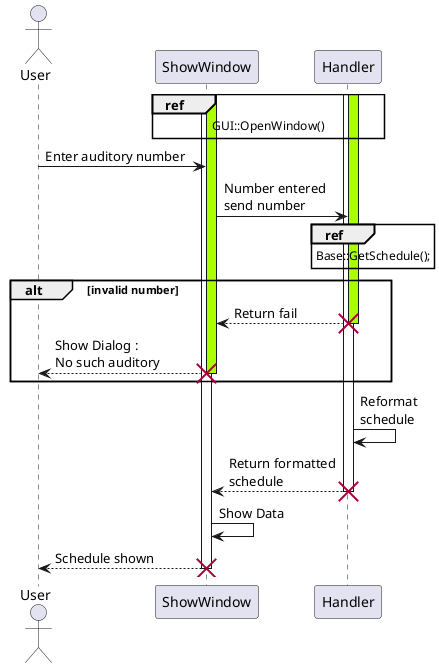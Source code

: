 @startuml
actor User

ref over ShowWindow, Handler: GUI::OpenWindow()
activate ShowWindow
activate ShowWindow #aaff00

activate Handler
activate Handler #aaff00


User -> ShowWindow : Enter auditory number

ShowWindow -> Handler : Number entered\nsend number
ref over Handler : Base::GetSchedule();
alt invalid number
Handler --> ShowWindow : Return fail
destroy Handler
ShowWindow --> User : Show Dialog :\nNo such auditory
destroy ShowWindow
end
Handler -> Handler : Reformat\nschedule
Handler --> ShowWindow : Return formatted\nschedule
destroy Handler
ShowWindow -> ShowWindow : Show Data
ShowWindow --> User : Schedule shown
destroy ShowWindow
@enduml